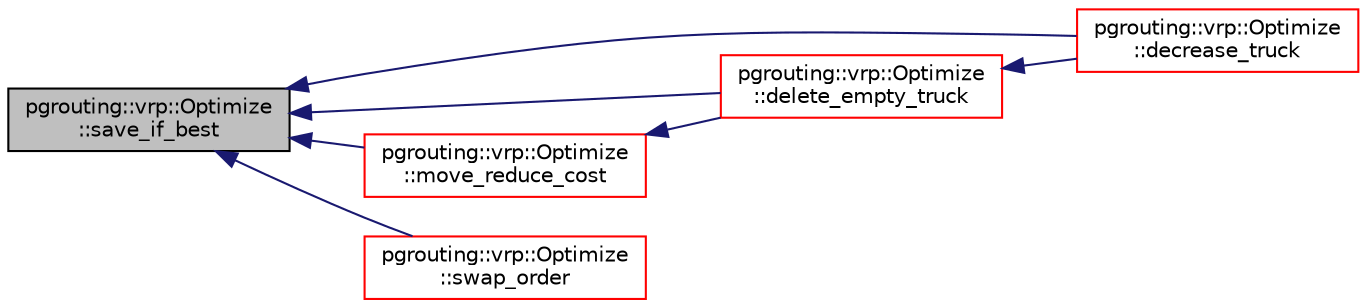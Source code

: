 digraph "pgrouting::vrp::Optimize::save_if_best"
{
  edge [fontname="Helvetica",fontsize="10",labelfontname="Helvetica",labelfontsize="10"];
  node [fontname="Helvetica",fontsize="10",shape=record];
  rankdir="LR";
  Node720 [label="pgrouting::vrp::Optimize\l::save_if_best",height=0.2,width=0.4,color="black", fillcolor="grey75", style="filled", fontcolor="black"];
  Node720 -> Node721 [dir="back",color="midnightblue",fontsize="10",style="solid",fontname="Helvetica"];
  Node721 [label="pgrouting::vrp::Optimize\l::decrease_truck",height=0.2,width=0.4,color="red", fillcolor="white", style="filled",URL="$classpgrouting_1_1vrp_1_1Optimize.html#aa287600aa1843dbaeec1b67934b102ef"];
  Node720 -> Node724 [dir="back",color="midnightblue",fontsize="10",style="solid",fontname="Helvetica"];
  Node724 [label="pgrouting::vrp::Optimize\l::delete_empty_truck",height=0.2,width=0.4,color="red", fillcolor="white", style="filled",URL="$classpgrouting_1_1vrp_1_1Optimize.html#a4dcb408130c2ed4164b8d754d11ad44b"];
  Node724 -> Node721 [dir="back",color="midnightblue",fontsize="10",style="solid",fontname="Helvetica"];
  Node720 -> Node726 [dir="back",color="midnightblue",fontsize="10",style="solid",fontname="Helvetica"];
  Node726 [label="pgrouting::vrp::Optimize\l::move_reduce_cost",height=0.2,width=0.4,color="red", fillcolor="white", style="filled",URL="$classpgrouting_1_1vrp_1_1Optimize.html#a18e362ade6f898d3b1cbba0505e5abcf"];
  Node726 -> Node724 [dir="back",color="midnightblue",fontsize="10",style="solid",fontname="Helvetica"];
  Node720 -> Node727 [dir="back",color="midnightblue",fontsize="10",style="solid",fontname="Helvetica"];
  Node727 [label="pgrouting::vrp::Optimize\l::swap_order",height=0.2,width=0.4,color="red", fillcolor="white", style="filled",URL="$classpgrouting_1_1vrp_1_1Optimize.html#a59e81988357151065d6dd02c742a3d84"];
}
